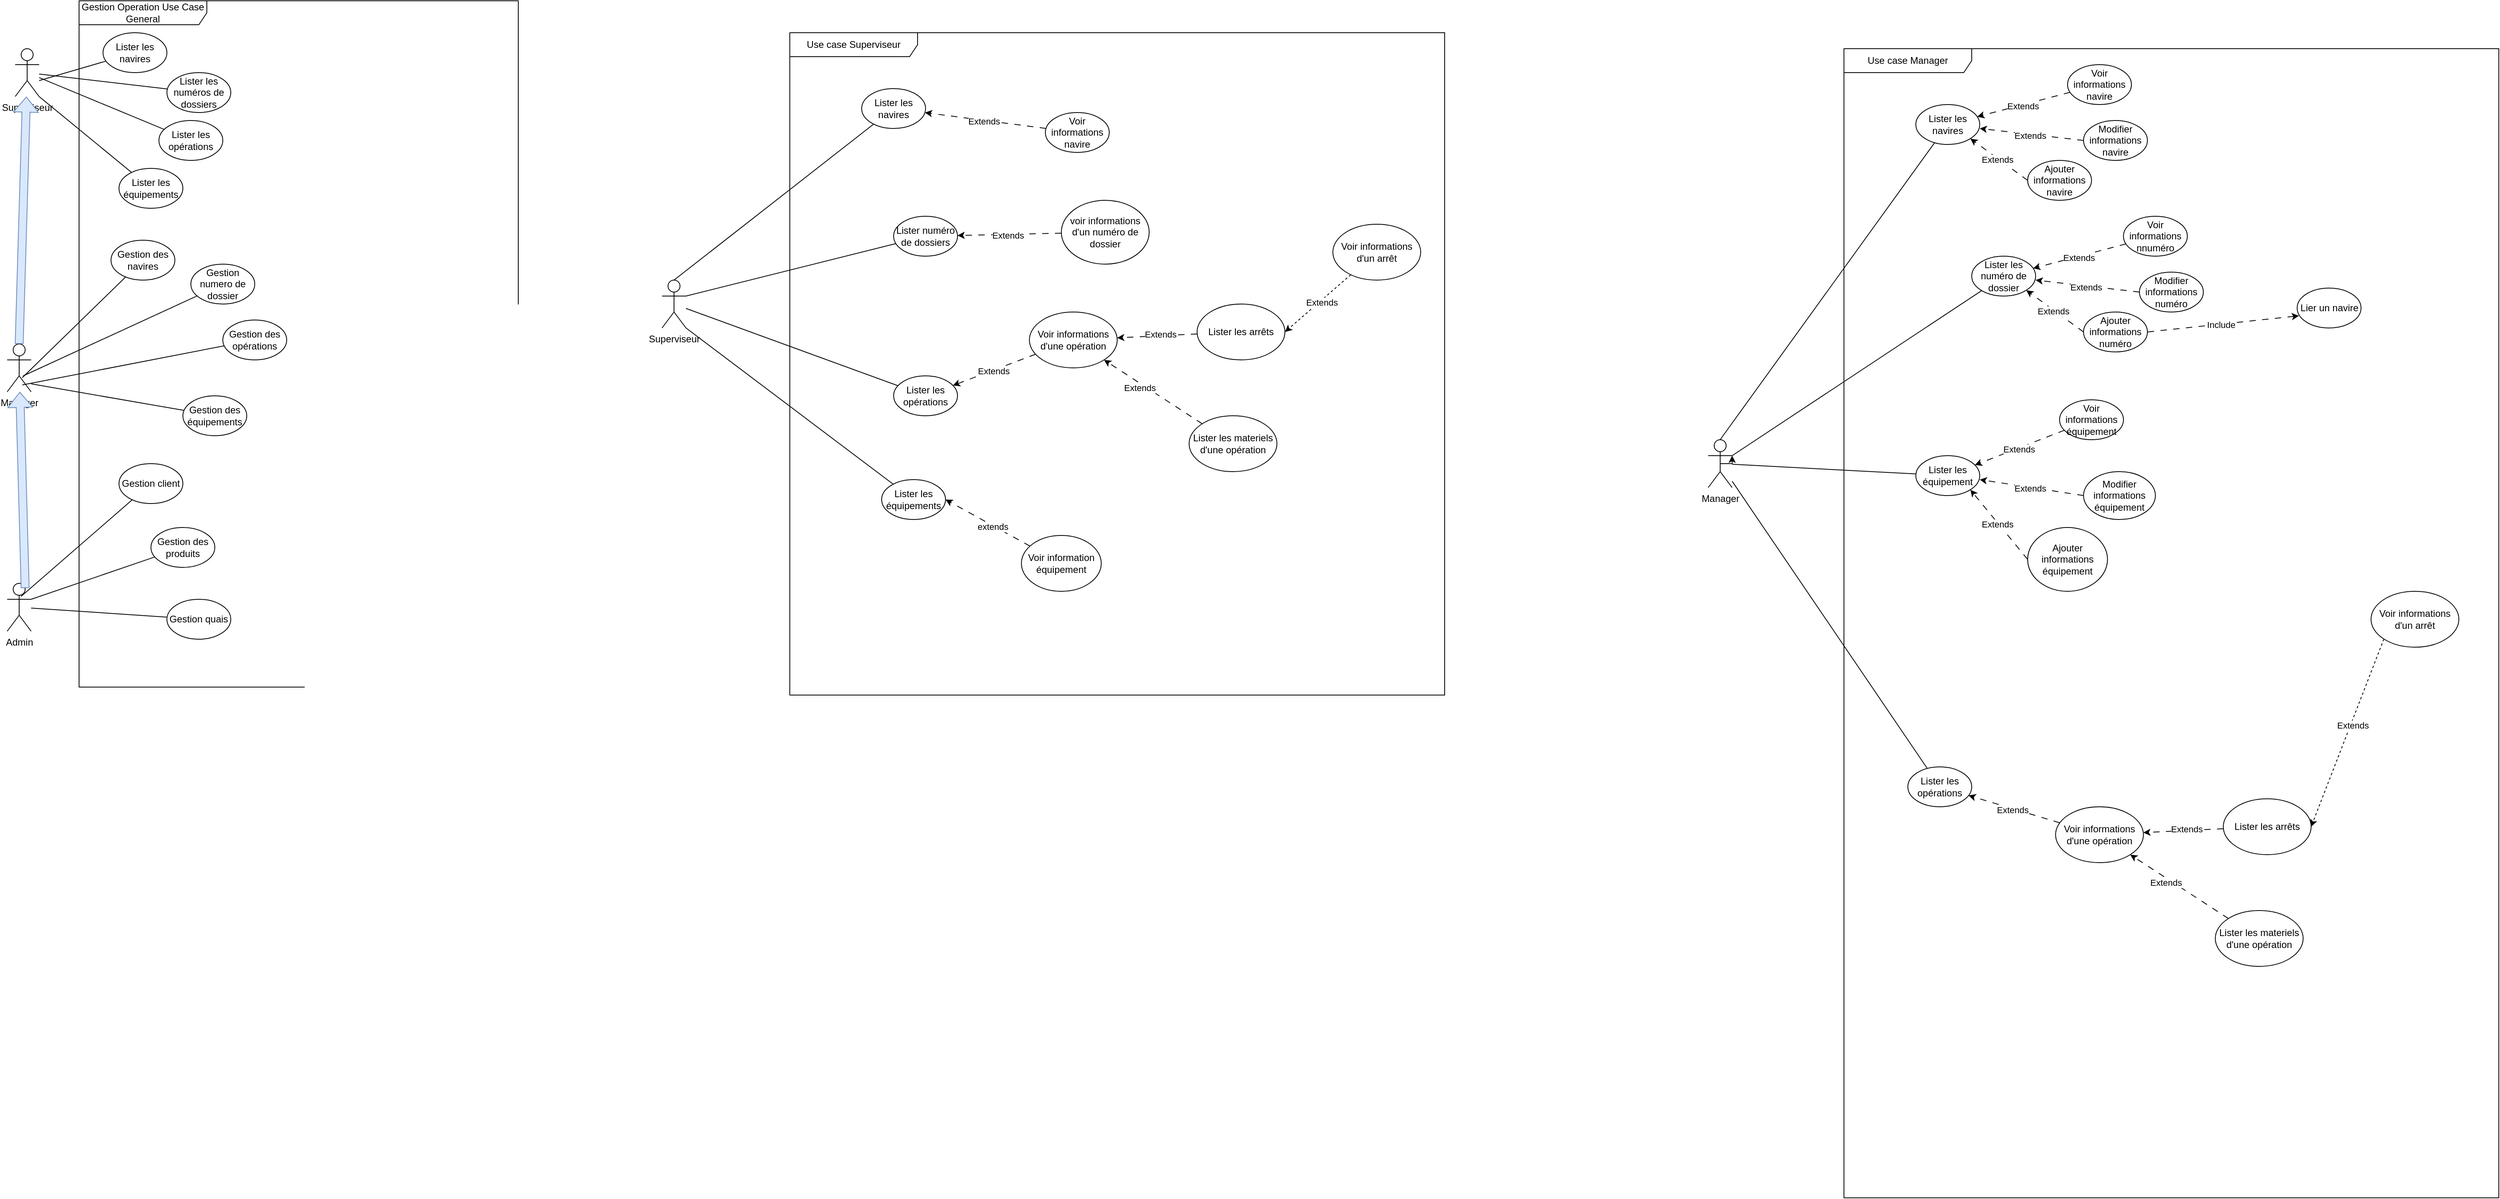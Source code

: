 <mxfile version="24.3.1" type="github">
  <diagram name="Page-1" id="KTZXpdnWKfrQpX5wNeiX">
    <mxGraphModel dx="2435" dy="1584" grid="1" gridSize="10" guides="1" tooltips="1" connect="1" arrows="1" fold="1" page="1" pageScale="1" pageWidth="850" pageHeight="1100" math="0" shadow="0">
      <root>
        <mxCell id="0" />
        <mxCell id="1" parent="0" />
        <mxCell id="FetatTO3gr9hhhK3egfX-1" value="Superviseur" style="shape=umlActor;verticalLabelPosition=bottom;verticalAlign=top;html=1;" parent="1" vertex="1">
          <mxGeometry x="110" y="90" width="30" height="60" as="geometry" />
        </mxCell>
        <mxCell id="FetatTO3gr9hhhK3egfX-2" value="Gestion Operation Use Case General" style="shape=umlFrame;whiteSpace=wrap;html=1;pointerEvents=0;recursiveResize=0;container=1;collapsible=0;width=160;" parent="1" vertex="1">
          <mxGeometry x="190" y="30" width="550" height="860" as="geometry" />
        </mxCell>
        <mxCell id="MK7afYL4_efToqdgsO7v-9" style="rounded=0;orthogonalLoop=1;jettySize=auto;html=1;endArrow=none;endFill=0;" edge="1" parent="FetatTO3gr9hhhK3egfX-2" source="FetatTO3gr9hhhK3egfX-3">
          <mxGeometry relative="1" as="geometry">
            <mxPoint x="-50" y="100" as="targetPoint" />
          </mxGeometry>
        </mxCell>
        <mxCell id="FetatTO3gr9hhhK3egfX-3" value="Lister les navires" style="ellipse;whiteSpace=wrap;html=1;" parent="FetatTO3gr9hhhK3egfX-2" vertex="1">
          <mxGeometry x="30" y="40" width="80" height="50" as="geometry" />
        </mxCell>
        <mxCell id="MK7afYL4_efToqdgsO7v-3" value="Lister les numéros de dossiers" style="ellipse;whiteSpace=wrap;html=1;" vertex="1" parent="FetatTO3gr9hhhK3egfX-2">
          <mxGeometry x="110" y="90" width="80" height="50" as="geometry" />
        </mxCell>
        <mxCell id="MK7afYL4_efToqdgsO7v-4" value="Lister les opérations" style="ellipse;whiteSpace=wrap;html=1;" vertex="1" parent="FetatTO3gr9hhhK3egfX-2">
          <mxGeometry x="100" y="150" width="80" height="50" as="geometry" />
        </mxCell>
        <mxCell id="MK7afYL4_efToqdgsO7v-5" value="Lister les équipements" style="ellipse;whiteSpace=wrap;html=1;" vertex="1" parent="FetatTO3gr9hhhK3egfX-2">
          <mxGeometry x="50" y="210" width="80" height="50" as="geometry" />
        </mxCell>
        <mxCell id="MK7afYL4_efToqdgsO7v-14" value="Gestion des navires" style="ellipse;whiteSpace=wrap;html=1;" vertex="1" parent="FetatTO3gr9hhhK3egfX-2">
          <mxGeometry x="40" y="300" width="80" height="50" as="geometry" />
        </mxCell>
        <mxCell id="MK7afYL4_efToqdgsO7v-20" style="rounded=0;orthogonalLoop=1;jettySize=auto;html=1;endArrow=none;endFill=0;" edge="1" parent="FetatTO3gr9hhhK3egfX-2" source="MK7afYL4_efToqdgsO7v-16">
          <mxGeometry relative="1" as="geometry">
            <mxPoint x="-70" y="470" as="targetPoint" />
          </mxGeometry>
        </mxCell>
        <mxCell id="MK7afYL4_efToqdgsO7v-16" value="Gestion numero de dossier" style="ellipse;whiteSpace=wrap;html=1;" vertex="1" parent="FetatTO3gr9hhhK3egfX-2">
          <mxGeometry x="140" y="330" width="80" height="50" as="geometry" />
        </mxCell>
        <mxCell id="MK7afYL4_efToqdgsO7v-17" value="Gestion des opérations" style="ellipse;whiteSpace=wrap;html=1;" vertex="1" parent="FetatTO3gr9hhhK3egfX-2">
          <mxGeometry x="180" y="400" width="80" height="50" as="geometry" />
        </mxCell>
        <mxCell id="MK7afYL4_efToqdgsO7v-22" style="rounded=0;orthogonalLoop=1;jettySize=auto;html=1;endArrow=none;endFill=0;" edge="1" parent="FetatTO3gr9hhhK3egfX-2" source="MK7afYL4_efToqdgsO7v-18">
          <mxGeometry relative="1" as="geometry">
            <mxPoint x="-60" y="480" as="targetPoint" />
          </mxGeometry>
        </mxCell>
        <mxCell id="MK7afYL4_efToqdgsO7v-18" value="Gestion des équipements" style="ellipse;whiteSpace=wrap;html=1;" vertex="1" parent="FetatTO3gr9hhhK3egfX-2">
          <mxGeometry x="130" y="495" width="80" height="50" as="geometry" />
        </mxCell>
        <mxCell id="MK7afYL4_efToqdgsO7v-27" value="Gestion client" style="ellipse;whiteSpace=wrap;html=1;" vertex="1" parent="FetatTO3gr9hhhK3egfX-2">
          <mxGeometry x="50" y="580" width="80" height="50" as="geometry" />
        </mxCell>
        <mxCell id="MK7afYL4_efToqdgsO7v-28" value="Gestion des produits" style="ellipse;whiteSpace=wrap;html=1;" vertex="1" parent="FetatTO3gr9hhhK3egfX-2">
          <mxGeometry x="90" y="660" width="80" height="50" as="geometry" />
        </mxCell>
        <mxCell id="MK7afYL4_efToqdgsO7v-29" value="Gestion quais" style="ellipse;whiteSpace=wrap;html=1;" vertex="1" parent="FetatTO3gr9hhhK3egfX-2">
          <mxGeometry x="110" y="750" width="80" height="50" as="geometry" />
        </mxCell>
        <mxCell id="MK7afYL4_efToqdgsO7v-1" value="Manager" style="shape=umlActor;verticalLabelPosition=bottom;verticalAlign=top;html=1;" vertex="1" parent="1">
          <mxGeometry x="100" y="460" width="30" height="60" as="geometry" />
        </mxCell>
        <mxCell id="MK7afYL4_efToqdgsO7v-2" value="Admin" style="shape=umlActor;verticalLabelPosition=bottom;verticalAlign=top;html=1;" vertex="1" parent="1">
          <mxGeometry x="100" y="760" width="30" height="60" as="geometry" />
        </mxCell>
        <mxCell id="MK7afYL4_efToqdgsO7v-6" style="rounded=0;orthogonalLoop=1;jettySize=auto;html=1;strokeColor=default;startArrow=none;startFill=0;endArrow=none;endFill=0;" edge="1" parent="1" source="MK7afYL4_efToqdgsO7v-4" target="FetatTO3gr9hhhK3egfX-1">
          <mxGeometry relative="1" as="geometry" />
        </mxCell>
        <mxCell id="MK7afYL4_efToqdgsO7v-8" style="rounded=0;orthogonalLoop=1;jettySize=auto;html=1;endArrow=none;endFill=0;" edge="1" parent="1" source="MK7afYL4_efToqdgsO7v-3" target="FetatTO3gr9hhhK3egfX-1">
          <mxGeometry relative="1" as="geometry" />
        </mxCell>
        <mxCell id="MK7afYL4_efToqdgsO7v-10" style="rounded=0;orthogonalLoop=1;jettySize=auto;html=1;entryX=1;entryY=1;entryDx=0;entryDy=0;entryPerimeter=0;endArrow=none;endFill=0;" edge="1" parent="1" source="MK7afYL4_efToqdgsO7v-5" target="FetatTO3gr9hhhK3egfX-1">
          <mxGeometry relative="1" as="geometry" />
        </mxCell>
        <mxCell id="MK7afYL4_efToqdgsO7v-13" value="" style="shape=flexArrow;endArrow=classic;html=1;rounded=0;exitX=0.5;exitY=0;exitDx=0;exitDy=0;exitPerimeter=0;strokeColor=#6c8ebf;fillColor=#dae8fc;" edge="1" parent="1" source="MK7afYL4_efToqdgsO7v-1" target="FetatTO3gr9hhhK3egfX-1">
          <mxGeometry width="50" height="50" relative="1" as="geometry">
            <mxPoint x="350" y="450" as="sourcePoint" />
            <mxPoint x="400" y="400" as="targetPoint" />
          </mxGeometry>
        </mxCell>
        <mxCell id="MK7afYL4_efToqdgsO7v-19" style="rounded=0;orthogonalLoop=1;jettySize=auto;html=1;entryX=0.631;entryY=0.704;entryDx=0;entryDy=0;entryPerimeter=0;endArrow=none;endFill=0;" edge="1" parent="1" source="MK7afYL4_efToqdgsO7v-14" target="MK7afYL4_efToqdgsO7v-1">
          <mxGeometry relative="1" as="geometry" />
        </mxCell>
        <mxCell id="MK7afYL4_efToqdgsO7v-21" style="rounded=0;orthogonalLoop=1;jettySize=auto;html=1;entryX=0.631;entryY=0.857;entryDx=0;entryDy=0;entryPerimeter=0;endArrow=none;endFill=0;" edge="1" parent="1" source="MK7afYL4_efToqdgsO7v-17" target="MK7afYL4_efToqdgsO7v-1">
          <mxGeometry relative="1" as="geometry" />
        </mxCell>
        <mxCell id="MK7afYL4_efToqdgsO7v-26" value="" style="endArrow=classic;html=1;rounded=0;exitX=0.75;exitY=0.1;exitDx=0;exitDy=0;exitPerimeter=0;shape=flexArrow;fillColor=#dae8fc;strokeColor=#6c8ebf;" edge="1" parent="1" source="MK7afYL4_efToqdgsO7v-2" target="MK7afYL4_efToqdgsO7v-1">
          <mxGeometry width="50" height="50" relative="1" as="geometry">
            <mxPoint x="310" y="840" as="sourcePoint" />
            <mxPoint x="360" y="790" as="targetPoint" />
          </mxGeometry>
        </mxCell>
        <mxCell id="MK7afYL4_efToqdgsO7v-30" style="rounded=0;orthogonalLoop=1;jettySize=auto;html=1;entryX=0.575;entryY=0.274;entryDx=0;entryDy=0;entryPerimeter=0;endArrow=none;endFill=0;" edge="1" parent="1" source="MK7afYL4_efToqdgsO7v-27" target="MK7afYL4_efToqdgsO7v-2">
          <mxGeometry relative="1" as="geometry" />
        </mxCell>
        <mxCell id="MK7afYL4_efToqdgsO7v-31" style="rounded=0;orthogonalLoop=1;jettySize=auto;html=1;entryX=1;entryY=0.333;entryDx=0;entryDy=0;entryPerimeter=0;endArrow=none;endFill=0;" edge="1" parent="1" source="MK7afYL4_efToqdgsO7v-28" target="MK7afYL4_efToqdgsO7v-2">
          <mxGeometry relative="1" as="geometry" />
        </mxCell>
        <mxCell id="MK7afYL4_efToqdgsO7v-32" style="rounded=0;orthogonalLoop=1;jettySize=auto;html=1;endArrow=none;endFill=0;" edge="1" parent="1" source="MK7afYL4_efToqdgsO7v-29" target="MK7afYL4_efToqdgsO7v-2">
          <mxGeometry relative="1" as="geometry" />
        </mxCell>
        <mxCell id="MK7afYL4_efToqdgsO7v-33" value="Use case Superviseur" style="shape=umlFrame;whiteSpace=wrap;html=1;pointerEvents=0;recursiveResize=0;container=1;collapsible=0;width=160;" vertex="1" parent="1">
          <mxGeometry x="1080" y="70" width="820" height="830" as="geometry" />
        </mxCell>
        <mxCell id="MK7afYL4_efToqdgsO7v-35" value="Lister les navires" style="ellipse;whiteSpace=wrap;html=1;" vertex="1" parent="MK7afYL4_efToqdgsO7v-33">
          <mxGeometry x="90" y="70" width="80" height="50" as="geometry" />
        </mxCell>
        <mxCell id="MK7afYL4_efToqdgsO7v-38" style="rounded=0;orthogonalLoop=1;jettySize=auto;html=1;dashed=1;dashPattern=8 8;" edge="1" parent="MK7afYL4_efToqdgsO7v-33" source="MK7afYL4_efToqdgsO7v-36" target="MK7afYL4_efToqdgsO7v-35">
          <mxGeometry relative="1" as="geometry" />
        </mxCell>
        <mxCell id="MK7afYL4_efToqdgsO7v-39" value="Extends" style="edgeLabel;html=1;align=center;verticalAlign=middle;resizable=0;points=[];" vertex="1" connectable="0" parent="MK7afYL4_efToqdgsO7v-38">
          <mxGeometry x="0.034" y="1" relative="1" as="geometry">
            <mxPoint as="offset" />
          </mxGeometry>
        </mxCell>
        <mxCell id="MK7afYL4_efToqdgsO7v-36" value="Voir informations navire" style="ellipse;whiteSpace=wrap;html=1;" vertex="1" parent="MK7afYL4_efToqdgsO7v-33">
          <mxGeometry x="320" y="100" width="80" height="50" as="geometry" />
        </mxCell>
        <mxCell id="MK7afYL4_efToqdgsO7v-40" value="Lister numéro de dossiers" style="ellipse;whiteSpace=wrap;html=1;" vertex="1" parent="MK7afYL4_efToqdgsO7v-33">
          <mxGeometry x="130" y="230" width="80" height="50" as="geometry" />
        </mxCell>
        <mxCell id="MK7afYL4_efToqdgsO7v-41" style="rounded=0;orthogonalLoop=1;jettySize=auto;html=1;dashed=1;dashPattern=8 8;" edge="1" parent="MK7afYL4_efToqdgsO7v-33" source="MK7afYL4_efToqdgsO7v-43" target="MK7afYL4_efToqdgsO7v-40">
          <mxGeometry relative="1" as="geometry" />
        </mxCell>
        <mxCell id="MK7afYL4_efToqdgsO7v-42" value="Extends" style="edgeLabel;html=1;align=center;verticalAlign=middle;resizable=0;points=[];" vertex="1" connectable="0" parent="MK7afYL4_efToqdgsO7v-41">
          <mxGeometry x="0.034" y="1" relative="1" as="geometry">
            <mxPoint as="offset" />
          </mxGeometry>
        </mxCell>
        <mxCell id="MK7afYL4_efToqdgsO7v-43" value="voir informations d&#39;un numéro de dossier" style="ellipse;whiteSpace=wrap;html=1;" vertex="1" parent="MK7afYL4_efToqdgsO7v-33">
          <mxGeometry x="340" y="210" width="110" height="80" as="geometry" />
        </mxCell>
        <mxCell id="MK7afYL4_efToqdgsO7v-45" value="Lister les opérations" style="ellipse;whiteSpace=wrap;html=1;" vertex="1" parent="MK7afYL4_efToqdgsO7v-33">
          <mxGeometry x="130" y="430" width="80" height="50" as="geometry" />
        </mxCell>
        <mxCell id="MK7afYL4_efToqdgsO7v-46" style="rounded=0;orthogonalLoop=1;jettySize=auto;html=1;dashed=1;dashPattern=8 8;" edge="1" parent="MK7afYL4_efToqdgsO7v-33" source="MK7afYL4_efToqdgsO7v-48" target="MK7afYL4_efToqdgsO7v-45">
          <mxGeometry relative="1" as="geometry" />
        </mxCell>
        <mxCell id="MK7afYL4_efToqdgsO7v-47" value="Extends" style="edgeLabel;html=1;align=center;verticalAlign=middle;resizable=0;points=[];" vertex="1" connectable="0" parent="MK7afYL4_efToqdgsO7v-46">
          <mxGeometry x="0.034" y="1" relative="1" as="geometry">
            <mxPoint as="offset" />
          </mxGeometry>
        </mxCell>
        <mxCell id="MK7afYL4_efToqdgsO7v-48" value="Voir informations d&#39;une opération" style="ellipse;whiteSpace=wrap;html=1;" vertex="1" parent="MK7afYL4_efToqdgsO7v-33">
          <mxGeometry x="300" y="350" width="110" height="70" as="geometry" />
        </mxCell>
        <mxCell id="MK7afYL4_efToqdgsO7v-51" style="rounded=0;orthogonalLoop=1;jettySize=auto;html=1;dashed=1;dashPattern=8 8;" edge="1" parent="MK7afYL4_efToqdgsO7v-33" source="MK7afYL4_efToqdgsO7v-50" target="MK7afYL4_efToqdgsO7v-48">
          <mxGeometry relative="1" as="geometry" />
        </mxCell>
        <mxCell id="MK7afYL4_efToqdgsO7v-54" value="Extends" style="edgeLabel;html=1;align=center;verticalAlign=middle;resizable=0;points=[];" vertex="1" connectable="0" parent="MK7afYL4_efToqdgsO7v-51">
          <mxGeometry x="-0.064" y="-2" relative="1" as="geometry">
            <mxPoint x="1" as="offset" />
          </mxGeometry>
        </mxCell>
        <mxCell id="MK7afYL4_efToqdgsO7v-50" value="Lister les arrêts" style="ellipse;whiteSpace=wrap;html=1;" vertex="1" parent="MK7afYL4_efToqdgsO7v-33">
          <mxGeometry x="510" y="340" width="110" height="70" as="geometry" />
        </mxCell>
        <mxCell id="MK7afYL4_efToqdgsO7v-53" style="rounded=0;orthogonalLoop=1;jettySize=auto;html=1;entryX=1;entryY=0.5;entryDx=0;entryDy=0;dashed=1;" edge="1" parent="MK7afYL4_efToqdgsO7v-33" source="MK7afYL4_efToqdgsO7v-52" target="MK7afYL4_efToqdgsO7v-50">
          <mxGeometry relative="1" as="geometry" />
        </mxCell>
        <mxCell id="MK7afYL4_efToqdgsO7v-55" value="Extends" style="edgeLabel;html=1;align=center;verticalAlign=middle;resizable=0;points=[];" vertex="1" connectable="0" parent="MK7afYL4_efToqdgsO7v-53">
          <mxGeometry x="-0.084" y="2" relative="1" as="geometry">
            <mxPoint as="offset" />
          </mxGeometry>
        </mxCell>
        <mxCell id="MK7afYL4_efToqdgsO7v-52" value="Voir informations d&#39;un arrêt" style="ellipse;whiteSpace=wrap;html=1;" vertex="1" parent="MK7afYL4_efToqdgsO7v-33">
          <mxGeometry x="680" y="240" width="110" height="70" as="geometry" />
        </mxCell>
        <mxCell id="MK7afYL4_efToqdgsO7v-60" style="rounded=0;orthogonalLoop=1;jettySize=auto;html=1;dashed=1;dashPattern=8 8;" edge="1" parent="MK7afYL4_efToqdgsO7v-33" source="MK7afYL4_efToqdgsO7v-56" target="MK7afYL4_efToqdgsO7v-48">
          <mxGeometry relative="1" as="geometry" />
        </mxCell>
        <mxCell id="MK7afYL4_efToqdgsO7v-61" value="Extends" style="edgeLabel;html=1;align=center;verticalAlign=middle;resizable=0;points=[];" vertex="1" connectable="0" parent="MK7afYL4_efToqdgsO7v-60">
          <mxGeometry x="0.223" y="6" relative="1" as="geometry">
            <mxPoint y="-1" as="offset" />
          </mxGeometry>
        </mxCell>
        <mxCell id="MK7afYL4_efToqdgsO7v-56" value="Lister les materiels d&#39;une opération" style="ellipse;whiteSpace=wrap;html=1;" vertex="1" parent="MK7afYL4_efToqdgsO7v-33">
          <mxGeometry x="500" y="480" width="110" height="70" as="geometry" />
        </mxCell>
        <mxCell id="MK7afYL4_efToqdgsO7v-62" value="Lister les équipements" style="ellipse;whiteSpace=wrap;html=1;" vertex="1" parent="MK7afYL4_efToqdgsO7v-33">
          <mxGeometry x="115" y="560" width="80" height="50" as="geometry" />
        </mxCell>
        <mxCell id="MK7afYL4_efToqdgsO7v-65" style="rounded=0;orthogonalLoop=1;jettySize=auto;html=1;entryX=1;entryY=0.5;entryDx=0;entryDy=0;dashed=1;dashPattern=8 8;" edge="1" parent="MK7afYL4_efToqdgsO7v-33" source="MK7afYL4_efToqdgsO7v-64" target="MK7afYL4_efToqdgsO7v-62">
          <mxGeometry relative="1" as="geometry" />
        </mxCell>
        <mxCell id="MK7afYL4_efToqdgsO7v-66" value="extends" style="edgeLabel;html=1;align=center;verticalAlign=middle;resizable=0;points=[];" vertex="1" connectable="0" parent="MK7afYL4_efToqdgsO7v-65">
          <mxGeometry x="-0.111" y="1" relative="1" as="geometry">
            <mxPoint as="offset" />
          </mxGeometry>
        </mxCell>
        <mxCell id="MK7afYL4_efToqdgsO7v-64" value="Voir information équipement" style="ellipse;whiteSpace=wrap;html=1;" vertex="1" parent="MK7afYL4_efToqdgsO7v-33">
          <mxGeometry x="290" y="630" width="100" height="70" as="geometry" />
        </mxCell>
        <mxCell id="MK7afYL4_efToqdgsO7v-34" value="Superviseur" style="shape=umlActor;verticalLabelPosition=bottom;verticalAlign=top;html=1;" vertex="1" parent="1">
          <mxGeometry x="920" y="380" width="30" height="60" as="geometry" />
        </mxCell>
        <mxCell id="MK7afYL4_efToqdgsO7v-37" style="rounded=0;orthogonalLoop=1;jettySize=auto;html=1;entryX=0.5;entryY=0;entryDx=0;entryDy=0;entryPerimeter=0;endArrow=none;endFill=0;" edge="1" parent="1" source="MK7afYL4_efToqdgsO7v-35" target="MK7afYL4_efToqdgsO7v-34">
          <mxGeometry relative="1" as="geometry" />
        </mxCell>
        <mxCell id="MK7afYL4_efToqdgsO7v-44" style="rounded=0;orthogonalLoop=1;jettySize=auto;html=1;entryX=1;entryY=0.333;entryDx=0;entryDy=0;entryPerimeter=0;endArrow=none;endFill=0;" edge="1" parent="1" source="MK7afYL4_efToqdgsO7v-40" target="MK7afYL4_efToqdgsO7v-34">
          <mxGeometry relative="1" as="geometry" />
        </mxCell>
        <mxCell id="MK7afYL4_efToqdgsO7v-49" style="rounded=0;orthogonalLoop=1;jettySize=auto;html=1;endArrow=none;endFill=0;" edge="1" parent="1" source="MK7afYL4_efToqdgsO7v-45" target="MK7afYL4_efToqdgsO7v-34">
          <mxGeometry relative="1" as="geometry" />
        </mxCell>
        <mxCell id="MK7afYL4_efToqdgsO7v-63" style="rounded=0;orthogonalLoop=1;jettySize=auto;html=1;entryX=1;entryY=1;entryDx=0;entryDy=0;entryPerimeter=0;endArrow=none;endFill=0;" edge="1" parent="1" source="MK7afYL4_efToqdgsO7v-62" target="MK7afYL4_efToqdgsO7v-34">
          <mxGeometry relative="1" as="geometry" />
        </mxCell>
        <mxCell id="MK7afYL4_efToqdgsO7v-67" value="Use case Manager" style="shape=umlFrame;whiteSpace=wrap;html=1;pointerEvents=0;recursiveResize=0;container=1;collapsible=0;width=160;" vertex="1" parent="1">
          <mxGeometry x="2400" y="90" width="820" height="1440" as="geometry" />
        </mxCell>
        <mxCell id="MK7afYL4_efToqdgsO7v-68" value="Lister les navires" style="ellipse;whiteSpace=wrap;html=1;" vertex="1" parent="MK7afYL4_efToqdgsO7v-67">
          <mxGeometry x="90" y="70" width="80" height="50" as="geometry" />
        </mxCell>
        <mxCell id="MK7afYL4_efToqdgsO7v-69" style="rounded=0;orthogonalLoop=1;jettySize=auto;html=1;dashed=1;dashPattern=8 8;" edge="1" parent="MK7afYL4_efToqdgsO7v-67" source="MK7afYL4_efToqdgsO7v-71" target="MK7afYL4_efToqdgsO7v-68">
          <mxGeometry relative="1" as="geometry" />
        </mxCell>
        <mxCell id="MK7afYL4_efToqdgsO7v-70" value="Extends" style="edgeLabel;html=1;align=center;verticalAlign=middle;resizable=0;points=[];" vertex="1" connectable="0" parent="MK7afYL4_efToqdgsO7v-69">
          <mxGeometry x="0.034" y="1" relative="1" as="geometry">
            <mxPoint as="offset" />
          </mxGeometry>
        </mxCell>
        <mxCell id="MK7afYL4_efToqdgsO7v-71" value="Voir informations navire" style="ellipse;whiteSpace=wrap;html=1;" vertex="1" parent="MK7afYL4_efToqdgsO7v-67">
          <mxGeometry x="280" y="20" width="80" height="50" as="geometry" />
        </mxCell>
        <mxCell id="MK7afYL4_efToqdgsO7v-85" value="Voir informations d&#39;un arrêt" style="ellipse;whiteSpace=wrap;html=1;" vertex="1" parent="MK7afYL4_efToqdgsO7v-67">
          <mxGeometry x="660" y="680" width="110" height="70" as="geometry" />
        </mxCell>
        <mxCell id="MK7afYL4_efToqdgsO7v-129" value="Modifier informations navire" style="ellipse;whiteSpace=wrap;html=1;" vertex="1" parent="MK7afYL4_efToqdgsO7v-67">
          <mxGeometry x="300" y="90" width="80" height="50" as="geometry" />
        </mxCell>
        <mxCell id="MK7afYL4_efToqdgsO7v-134" value="Ajouter informations navire" style="ellipse;whiteSpace=wrap;html=1;" vertex="1" parent="MK7afYL4_efToqdgsO7v-67">
          <mxGeometry x="230" y="140" width="80" height="50" as="geometry" />
        </mxCell>
        <mxCell id="MK7afYL4_efToqdgsO7v-132" style="rounded=0;orthogonalLoop=1;jettySize=auto;html=1;dashed=1;dashPattern=8 8;exitX=0;exitY=0.5;exitDx=0;exitDy=0;entryX=1;entryY=1;entryDx=0;entryDy=0;" edge="1" parent="MK7afYL4_efToqdgsO7v-67" source="MK7afYL4_efToqdgsO7v-134" target="MK7afYL4_efToqdgsO7v-68">
          <mxGeometry relative="1" as="geometry">
            <mxPoint x="303" y="75" as="sourcePoint" />
            <mxPoint x="187" y="105" as="targetPoint" />
          </mxGeometry>
        </mxCell>
        <mxCell id="MK7afYL4_efToqdgsO7v-133" value="Extends" style="edgeLabel;html=1;align=center;verticalAlign=middle;resizable=0;points=[];" vertex="1" connectable="0" parent="MK7afYL4_efToqdgsO7v-132">
          <mxGeometry x="0.034" y="1" relative="1" as="geometry">
            <mxPoint as="offset" />
          </mxGeometry>
        </mxCell>
        <mxCell id="MK7afYL4_efToqdgsO7v-135" value="Lister les numéro de dossier" style="ellipse;whiteSpace=wrap;html=1;" vertex="1" parent="MK7afYL4_efToqdgsO7v-67">
          <mxGeometry x="160" y="260" width="80" height="50" as="geometry" />
        </mxCell>
        <mxCell id="MK7afYL4_efToqdgsO7v-136" style="rounded=0;orthogonalLoop=1;jettySize=auto;html=1;dashed=1;dashPattern=8 8;" edge="1" parent="MK7afYL4_efToqdgsO7v-67" source="MK7afYL4_efToqdgsO7v-138" target="MK7afYL4_efToqdgsO7v-135">
          <mxGeometry relative="1" as="geometry" />
        </mxCell>
        <mxCell id="MK7afYL4_efToqdgsO7v-137" value="Extends" style="edgeLabel;html=1;align=center;verticalAlign=middle;resizable=0;points=[];" vertex="1" connectable="0" parent="MK7afYL4_efToqdgsO7v-136">
          <mxGeometry x="0.034" y="1" relative="1" as="geometry">
            <mxPoint as="offset" />
          </mxGeometry>
        </mxCell>
        <mxCell id="MK7afYL4_efToqdgsO7v-138" value="Voir informations nnuméro" style="ellipse;whiteSpace=wrap;html=1;" vertex="1" parent="MK7afYL4_efToqdgsO7v-67">
          <mxGeometry x="350" y="210" width="80" height="50" as="geometry" />
        </mxCell>
        <mxCell id="MK7afYL4_efToqdgsO7v-139" value="Modifier informations numéro" style="ellipse;whiteSpace=wrap;html=1;" vertex="1" parent="MK7afYL4_efToqdgsO7v-67">
          <mxGeometry x="370" y="280" width="80" height="50" as="geometry" />
        </mxCell>
        <mxCell id="MK7afYL4_efToqdgsO7v-140" value="Ajouter informations numéro" style="ellipse;whiteSpace=wrap;html=1;" vertex="1" parent="MK7afYL4_efToqdgsO7v-67">
          <mxGeometry x="300" y="330" width="80" height="50" as="geometry" />
        </mxCell>
        <mxCell id="MK7afYL4_efToqdgsO7v-141" style="rounded=0;orthogonalLoop=1;jettySize=auto;html=1;dashed=1;dashPattern=8 8;exitX=0;exitY=0.5;exitDx=0;exitDy=0;entryX=1;entryY=1;entryDx=0;entryDy=0;" edge="1" parent="MK7afYL4_efToqdgsO7v-67" source="MK7afYL4_efToqdgsO7v-140" target="MK7afYL4_efToqdgsO7v-135">
          <mxGeometry relative="1" as="geometry">
            <mxPoint x="373" y="265" as="sourcePoint" />
            <mxPoint x="257" y="295" as="targetPoint" />
          </mxGeometry>
        </mxCell>
        <mxCell id="MK7afYL4_efToqdgsO7v-142" value="Extends" style="edgeLabel;html=1;align=center;verticalAlign=middle;resizable=0;points=[];" vertex="1" connectable="0" parent="MK7afYL4_efToqdgsO7v-141">
          <mxGeometry x="0.034" y="1" relative="1" as="geometry">
            <mxPoint as="offset" />
          </mxGeometry>
        </mxCell>
        <mxCell id="MK7afYL4_efToqdgsO7v-143" style="rounded=0;orthogonalLoop=1;jettySize=auto;html=1;dashed=1;dashPattern=8 8;exitX=0;exitY=0.5;exitDx=0;exitDy=0;" edge="1" parent="MK7afYL4_efToqdgsO7v-67" source="MK7afYL4_efToqdgsO7v-139">
          <mxGeometry relative="1" as="geometry">
            <mxPoint x="363" y="255" as="sourcePoint" />
            <mxPoint x="240" y="290" as="targetPoint" />
          </mxGeometry>
        </mxCell>
        <mxCell id="MK7afYL4_efToqdgsO7v-144" value="Extends" style="edgeLabel;html=1;align=center;verticalAlign=middle;resizable=0;points=[];" vertex="1" connectable="0" parent="MK7afYL4_efToqdgsO7v-143">
          <mxGeometry x="0.034" y="1" relative="1" as="geometry">
            <mxPoint as="offset" />
          </mxGeometry>
        </mxCell>
        <mxCell id="MK7afYL4_efToqdgsO7v-146" value="Lier un navire" style="ellipse;whiteSpace=wrap;html=1;" vertex="1" parent="MK7afYL4_efToqdgsO7v-67">
          <mxGeometry x="567.5" y="300" width="80" height="50" as="geometry" />
        </mxCell>
        <mxCell id="MK7afYL4_efToqdgsO7v-147" style="rounded=0;orthogonalLoop=1;jettySize=auto;html=1;dashed=1;dashPattern=8 8;exitX=0.028;exitY=0.695;exitDx=0;exitDy=0;entryX=1;entryY=0.5;entryDx=0;entryDy=0;startArrow=classic;startFill=1;endArrow=none;endFill=0;exitPerimeter=0;" edge="1" parent="MK7afYL4_efToqdgsO7v-67" source="MK7afYL4_efToqdgsO7v-146" target="MK7afYL4_efToqdgsO7v-140">
          <mxGeometry relative="1" as="geometry">
            <mxPoint x="163" y="272" as="sourcePoint" />
            <mxPoint x="180" y="300" as="targetPoint" />
          </mxGeometry>
        </mxCell>
        <mxCell id="MK7afYL4_efToqdgsO7v-148" value="Include" style="edgeLabel;html=1;align=center;verticalAlign=middle;resizable=0;points=[];" vertex="1" connectable="0" parent="MK7afYL4_efToqdgsO7v-147">
          <mxGeometry x="0.034" y="1" relative="1" as="geometry">
            <mxPoint as="offset" />
          </mxGeometry>
        </mxCell>
        <mxCell id="MK7afYL4_efToqdgsO7v-150" value="Lister les équipement" style="ellipse;whiteSpace=wrap;html=1;" vertex="1" parent="MK7afYL4_efToqdgsO7v-67">
          <mxGeometry x="90" y="510" width="80" height="50" as="geometry" />
        </mxCell>
        <mxCell id="MK7afYL4_efToqdgsO7v-151" style="rounded=0;orthogonalLoop=1;jettySize=auto;html=1;dashed=1;dashPattern=8 8;" edge="1" parent="MK7afYL4_efToqdgsO7v-67" source="MK7afYL4_efToqdgsO7v-153" target="MK7afYL4_efToqdgsO7v-150">
          <mxGeometry relative="1" as="geometry" />
        </mxCell>
        <mxCell id="MK7afYL4_efToqdgsO7v-152" value="Extends" style="edgeLabel;html=1;align=center;verticalAlign=middle;resizable=0;points=[];" vertex="1" connectable="0" parent="MK7afYL4_efToqdgsO7v-151">
          <mxGeometry x="0.034" y="1" relative="1" as="geometry">
            <mxPoint as="offset" />
          </mxGeometry>
        </mxCell>
        <mxCell id="MK7afYL4_efToqdgsO7v-153" value="Voir informations équipement" style="ellipse;whiteSpace=wrap;html=1;" vertex="1" parent="MK7afYL4_efToqdgsO7v-67">
          <mxGeometry x="270" y="440" width="80" height="50" as="geometry" />
        </mxCell>
        <mxCell id="MK7afYL4_efToqdgsO7v-154" value="Modifier informations équipement" style="ellipse;whiteSpace=wrap;html=1;" vertex="1" parent="MK7afYL4_efToqdgsO7v-67">
          <mxGeometry x="300" y="530" width="90" height="60" as="geometry" />
        </mxCell>
        <mxCell id="MK7afYL4_efToqdgsO7v-155" value="Ajouter informations équipement" style="ellipse;whiteSpace=wrap;html=1;" vertex="1" parent="MK7afYL4_efToqdgsO7v-67">
          <mxGeometry x="230" y="600" width="100" height="80" as="geometry" />
        </mxCell>
        <mxCell id="MK7afYL4_efToqdgsO7v-156" style="rounded=0;orthogonalLoop=1;jettySize=auto;html=1;dashed=1;dashPattern=8 8;exitX=0;exitY=0.5;exitDx=0;exitDy=0;entryX=1;entryY=1;entryDx=0;entryDy=0;" edge="1" parent="MK7afYL4_efToqdgsO7v-67" source="MK7afYL4_efToqdgsO7v-155" target="MK7afYL4_efToqdgsO7v-150">
          <mxGeometry relative="1" as="geometry">
            <mxPoint x="303" y="515" as="sourcePoint" />
            <mxPoint x="187" y="545" as="targetPoint" />
          </mxGeometry>
        </mxCell>
        <mxCell id="MK7afYL4_efToqdgsO7v-157" value="Extends" style="edgeLabel;html=1;align=center;verticalAlign=middle;resizable=0;points=[];" vertex="1" connectable="0" parent="MK7afYL4_efToqdgsO7v-156">
          <mxGeometry x="0.034" y="1" relative="1" as="geometry">
            <mxPoint as="offset" />
          </mxGeometry>
        </mxCell>
        <mxCell id="MK7afYL4_efToqdgsO7v-158" style="rounded=0;orthogonalLoop=1;jettySize=auto;html=1;dashed=1;dashPattern=8 8;exitX=0;exitY=0.5;exitDx=0;exitDy=0;" edge="1" parent="MK7afYL4_efToqdgsO7v-67" source="MK7afYL4_efToqdgsO7v-154">
          <mxGeometry relative="1" as="geometry">
            <mxPoint x="293" y="505" as="sourcePoint" />
            <mxPoint x="170" y="540" as="targetPoint" />
          </mxGeometry>
        </mxCell>
        <mxCell id="MK7afYL4_efToqdgsO7v-159" value="Extends" style="edgeLabel;html=1;align=center;verticalAlign=middle;resizable=0;points=[];" vertex="1" connectable="0" parent="MK7afYL4_efToqdgsO7v-158">
          <mxGeometry x="0.034" y="1" relative="1" as="geometry">
            <mxPoint as="offset" />
          </mxGeometry>
        </mxCell>
        <mxCell id="MK7afYL4_efToqdgsO7v-76" value="Lister les opérations" style="ellipse;whiteSpace=wrap;html=1;" vertex="1" parent="MK7afYL4_efToqdgsO7v-67">
          <mxGeometry x="80" y="900" width="80" height="50" as="geometry" />
        </mxCell>
        <mxCell id="MK7afYL4_efToqdgsO7v-93" value="Manager" style="shape=umlActor;verticalLabelPosition=bottom;verticalAlign=top;html=1;" vertex="1" parent="1">
          <mxGeometry x="2230" y="580" width="30" height="60" as="geometry" />
        </mxCell>
        <mxCell id="MK7afYL4_efToqdgsO7v-94" style="rounded=0;orthogonalLoop=1;jettySize=auto;html=1;entryX=0.5;entryY=0;entryDx=0;entryDy=0;entryPerimeter=0;endArrow=none;endFill=0;" edge="1" parent="1" source="MK7afYL4_efToqdgsO7v-68" target="MK7afYL4_efToqdgsO7v-93">
          <mxGeometry relative="1" as="geometry" />
        </mxCell>
        <mxCell id="MK7afYL4_efToqdgsO7v-96" style="rounded=0;orthogonalLoop=1;jettySize=auto;html=1;endArrow=none;endFill=0;" edge="1" parent="1" source="MK7afYL4_efToqdgsO7v-76" target="MK7afYL4_efToqdgsO7v-93">
          <mxGeometry relative="1" as="geometry" />
        </mxCell>
        <mxCell id="MK7afYL4_efToqdgsO7v-130" style="rounded=0;orthogonalLoop=1;jettySize=auto;html=1;dashed=1;dashPattern=8 8;exitX=0;exitY=0.5;exitDx=0;exitDy=0;" edge="1" parent="1" source="MK7afYL4_efToqdgsO7v-129">
          <mxGeometry relative="1" as="geometry">
            <mxPoint x="2693" y="155" as="sourcePoint" />
            <mxPoint x="2570" y="190" as="targetPoint" />
          </mxGeometry>
        </mxCell>
        <mxCell id="MK7afYL4_efToqdgsO7v-131" value="Extends" style="edgeLabel;html=1;align=center;verticalAlign=middle;resizable=0;points=[];" vertex="1" connectable="0" parent="MK7afYL4_efToqdgsO7v-130">
          <mxGeometry x="0.034" y="1" relative="1" as="geometry">
            <mxPoint as="offset" />
          </mxGeometry>
        </mxCell>
        <mxCell id="MK7afYL4_efToqdgsO7v-145" style="rounded=0;orthogonalLoop=1;jettySize=auto;html=1;entryX=1;entryY=0.333;entryDx=0;entryDy=0;entryPerimeter=0;endArrow=none;endFill=0;" edge="1" parent="1" source="MK7afYL4_efToqdgsO7v-135" target="MK7afYL4_efToqdgsO7v-93">
          <mxGeometry relative="1" as="geometry" />
        </mxCell>
        <mxCell id="MK7afYL4_efToqdgsO7v-77" style="rounded=0;orthogonalLoop=1;jettySize=auto;html=1;dashed=1;dashPattern=8 8;" edge="1" parent="1" source="MK7afYL4_efToqdgsO7v-79" target="MK7afYL4_efToqdgsO7v-76">
          <mxGeometry relative="1" as="geometry" />
        </mxCell>
        <mxCell id="MK7afYL4_efToqdgsO7v-78" value="Extends" style="edgeLabel;html=1;align=center;verticalAlign=middle;resizable=0;points=[];" vertex="1" connectable="0" parent="MK7afYL4_efToqdgsO7v-77">
          <mxGeometry x="0.034" y="1" relative="1" as="geometry">
            <mxPoint as="offset" />
          </mxGeometry>
        </mxCell>
        <mxCell id="MK7afYL4_efToqdgsO7v-79" value="Voir informations d&#39;une opération" style="ellipse;whiteSpace=wrap;html=1;" vertex="1" parent="1">
          <mxGeometry x="2665" y="1040" width="110" height="70" as="geometry" />
        </mxCell>
        <mxCell id="MK7afYL4_efToqdgsO7v-80" style="rounded=0;orthogonalLoop=1;jettySize=auto;html=1;dashed=1;dashPattern=8 8;" edge="1" parent="1" source="MK7afYL4_efToqdgsO7v-82" target="MK7afYL4_efToqdgsO7v-79">
          <mxGeometry relative="1" as="geometry" />
        </mxCell>
        <mxCell id="MK7afYL4_efToqdgsO7v-81" value="Extends" style="edgeLabel;html=1;align=center;verticalAlign=middle;resizable=0;points=[];" vertex="1" connectable="0" parent="MK7afYL4_efToqdgsO7v-80">
          <mxGeometry x="-0.064" y="-2" relative="1" as="geometry">
            <mxPoint x="1" as="offset" />
          </mxGeometry>
        </mxCell>
        <mxCell id="MK7afYL4_efToqdgsO7v-82" value="Lister les arrêts" style="ellipse;whiteSpace=wrap;html=1;" vertex="1" parent="1">
          <mxGeometry x="2875" y="1030" width="110" height="70" as="geometry" />
        </mxCell>
        <mxCell id="MK7afYL4_efToqdgsO7v-83" style="rounded=0;orthogonalLoop=1;jettySize=auto;html=1;entryX=1;entryY=0.5;entryDx=0;entryDy=0;dashed=1;exitX=0;exitY=1;exitDx=0;exitDy=0;" edge="1" parent="1" source="MK7afYL4_efToqdgsO7v-85" target="MK7afYL4_efToqdgsO7v-82">
          <mxGeometry relative="1" as="geometry">
            <mxPoint x="3067.75" y="993.352" as="sourcePoint" />
          </mxGeometry>
        </mxCell>
        <mxCell id="MK7afYL4_efToqdgsO7v-84" value="Extends" style="edgeLabel;html=1;align=center;verticalAlign=middle;resizable=0;points=[];" vertex="1" connectable="0" parent="MK7afYL4_efToqdgsO7v-83">
          <mxGeometry x="-0.084" y="2" relative="1" as="geometry">
            <mxPoint as="offset" />
          </mxGeometry>
        </mxCell>
        <mxCell id="MK7afYL4_efToqdgsO7v-86" style="rounded=0;orthogonalLoop=1;jettySize=auto;html=1;dashed=1;dashPattern=8 8;" edge="1" parent="1" source="MK7afYL4_efToqdgsO7v-88" target="MK7afYL4_efToqdgsO7v-79">
          <mxGeometry relative="1" as="geometry" />
        </mxCell>
        <mxCell id="MK7afYL4_efToqdgsO7v-87" value="Extends" style="edgeLabel;html=1;align=center;verticalAlign=middle;resizable=0;points=[];" vertex="1" connectable="0" parent="MK7afYL4_efToqdgsO7v-86">
          <mxGeometry x="0.223" y="6" relative="1" as="geometry">
            <mxPoint y="-1" as="offset" />
          </mxGeometry>
        </mxCell>
        <mxCell id="MK7afYL4_efToqdgsO7v-88" value="Lister les materiels d&#39;une opération" style="ellipse;whiteSpace=wrap;html=1;" vertex="1" parent="1">
          <mxGeometry x="2865" y="1170" width="110" height="70" as="geometry" />
        </mxCell>
        <mxCell id="MK7afYL4_efToqdgsO7v-160" style="rounded=0;orthogonalLoop=1;jettySize=auto;html=1;endArrow=none;endFill=0;" edge="1" parent="1" source="MK7afYL4_efToqdgsO7v-150" target="MK7afYL4_efToqdgsO7v-93">
          <mxGeometry relative="1" as="geometry" />
        </mxCell>
        <mxCell id="MK7afYL4_efToqdgsO7v-161" style="edgeStyle=orthogonalEdgeStyle;rounded=0;orthogonalLoop=1;jettySize=auto;html=1;exitX=0.5;exitY=0.5;exitDx=0;exitDy=0;exitPerimeter=0;entryX=1;entryY=0.333;entryDx=0;entryDy=0;entryPerimeter=0;" edge="1" parent="1" source="MK7afYL4_efToqdgsO7v-93" target="MK7afYL4_efToqdgsO7v-93">
          <mxGeometry relative="1" as="geometry" />
        </mxCell>
      </root>
    </mxGraphModel>
  </diagram>
</mxfile>
